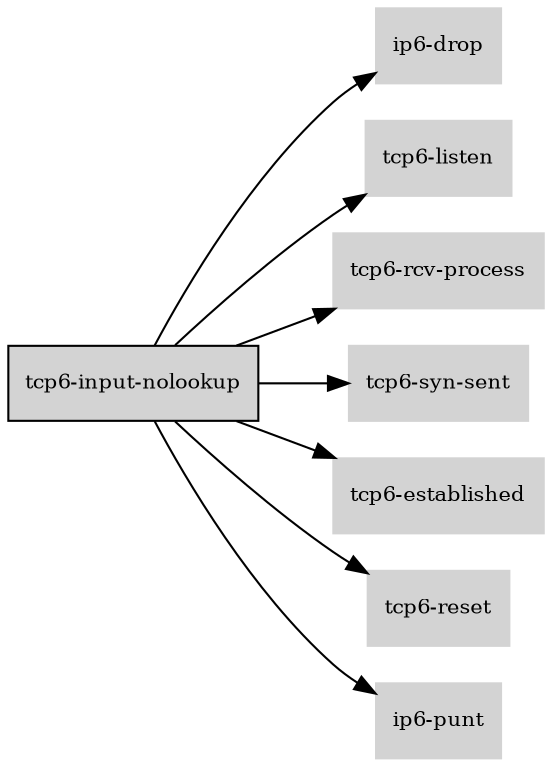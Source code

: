 digraph "tcp6_input_nolookup_subgraph" {
  rankdir=LR;
  node [shape=box, style=filled, fontsize=10, color=lightgray, fontcolor=black, fillcolor=lightgray];
  "tcp6-input-nolookup" [color=black, fontcolor=black, fillcolor=lightgray];
  edge [fontsize=8];
  "tcp6-input-nolookup" -> "ip6-drop";
  "tcp6-input-nolookup" -> "tcp6-listen";
  "tcp6-input-nolookup" -> "tcp6-rcv-process";
  "tcp6-input-nolookup" -> "tcp6-syn-sent";
  "tcp6-input-nolookup" -> "tcp6-established";
  "tcp6-input-nolookup" -> "tcp6-reset";
  "tcp6-input-nolookup" -> "ip6-punt";
}
